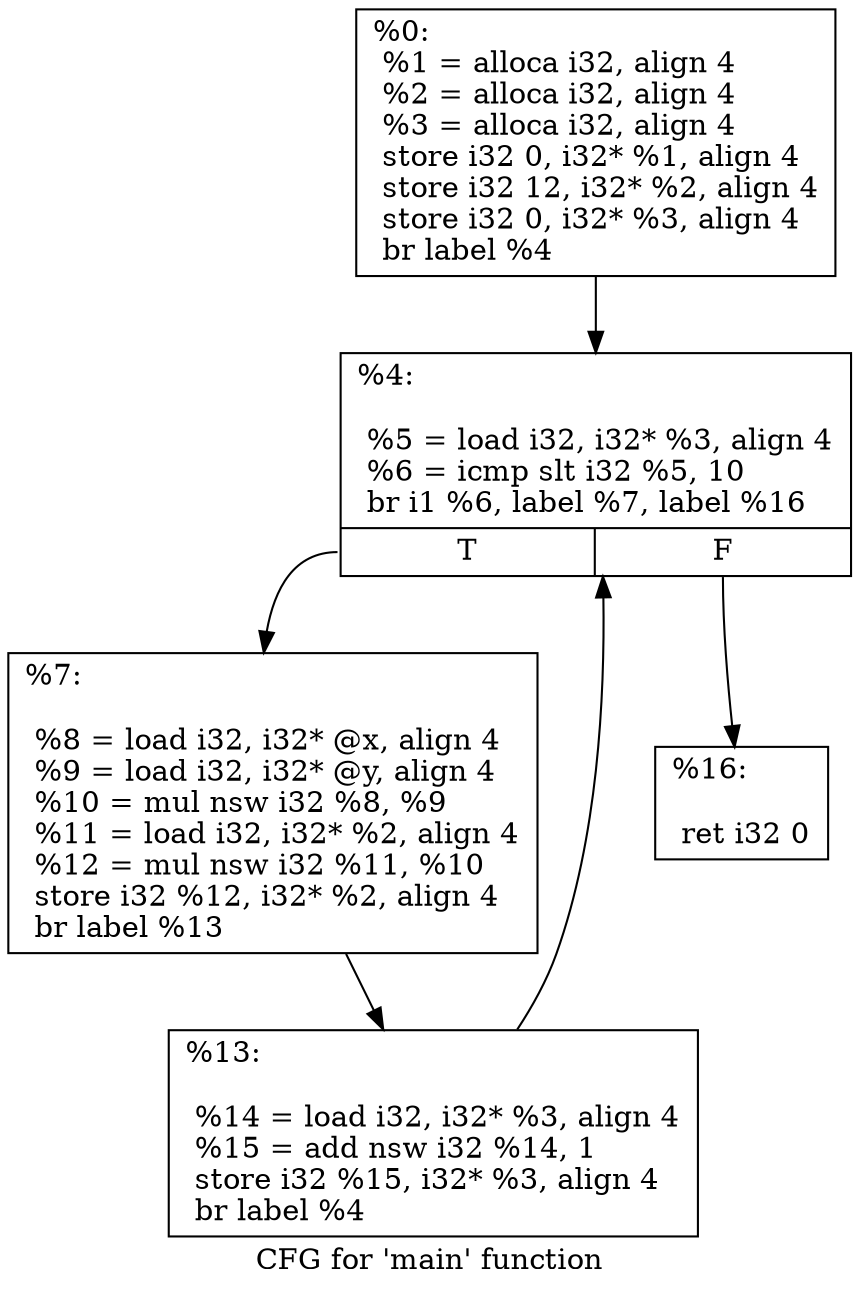 digraph "CFG for 'main' function" {
	label="CFG for 'main' function";

	Node0x559af0aef2d0 [shape=record,label="{%0:\l  %1 = alloca i32, align 4\l  %2 = alloca i32, align 4\l  %3 = alloca i32, align 4\l  store i32 0, i32* %1, align 4\l  store i32 12, i32* %2, align 4\l  store i32 0, i32* %3, align 4\l  br label %4\l}"];
	Node0x559af0aef2d0 -> Node0x559af0aef6e0;
	Node0x559af0aef6e0 [shape=record,label="{%4:\l\l  %5 = load i32, i32* %3, align 4\l  %6 = icmp slt i32 %5, 10\l  br i1 %6, label %7, label %16\l|{<s0>T|<s1>F}}"];
	Node0x559af0aef6e0:s0 -> Node0x559af0aef8b0;
	Node0x559af0aef6e0:s1 -> Node0x559af0aef900;
	Node0x559af0aef8b0 [shape=record,label="{%7:\l\l  %8 = load i32, i32* @x, align 4\l  %9 = load i32, i32* @y, align 4\l  %10 = mul nsw i32 %8, %9\l  %11 = load i32, i32* %2, align 4\l  %12 = mul nsw i32 %11, %10\l  store i32 %12, i32* %2, align 4\l  br label %13\l}"];
	Node0x559af0aef8b0 -> Node0x559af0aef790;
	Node0x559af0aef790 [shape=record,label="{%13:\l\l  %14 = load i32, i32* %3, align 4\l  %15 = add nsw i32 %14, 1\l  store i32 %15, i32* %3, align 4\l  br label %4\l}"];
	Node0x559af0aef790 -> Node0x559af0aef6e0;
	Node0x559af0aef900 [shape=record,label="{%16:\l\l  ret i32 0\l}"];
}
